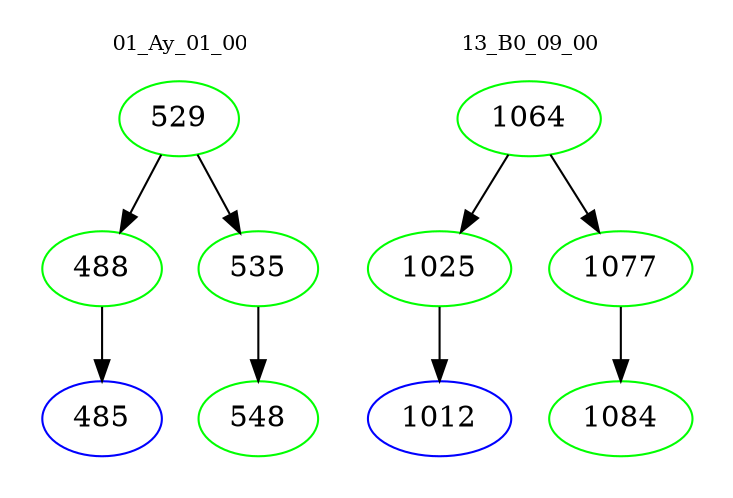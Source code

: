 digraph{
subgraph cluster_0 {
color = white
label = "01_Ay_01_00";
fontsize=10;
T0_529 [label="529", color="green"]
T0_529 -> T0_488 [color="black"]
T0_488 [label="488", color="green"]
T0_488 -> T0_485 [color="black"]
T0_485 [label="485", color="blue"]
T0_529 -> T0_535 [color="black"]
T0_535 [label="535", color="green"]
T0_535 -> T0_548 [color="black"]
T0_548 [label="548", color="green"]
}
subgraph cluster_1 {
color = white
label = "13_B0_09_00";
fontsize=10;
T1_1064 [label="1064", color="green"]
T1_1064 -> T1_1025 [color="black"]
T1_1025 [label="1025", color="green"]
T1_1025 -> T1_1012 [color="black"]
T1_1012 [label="1012", color="blue"]
T1_1064 -> T1_1077 [color="black"]
T1_1077 [label="1077", color="green"]
T1_1077 -> T1_1084 [color="black"]
T1_1084 [label="1084", color="green"]
}
}
